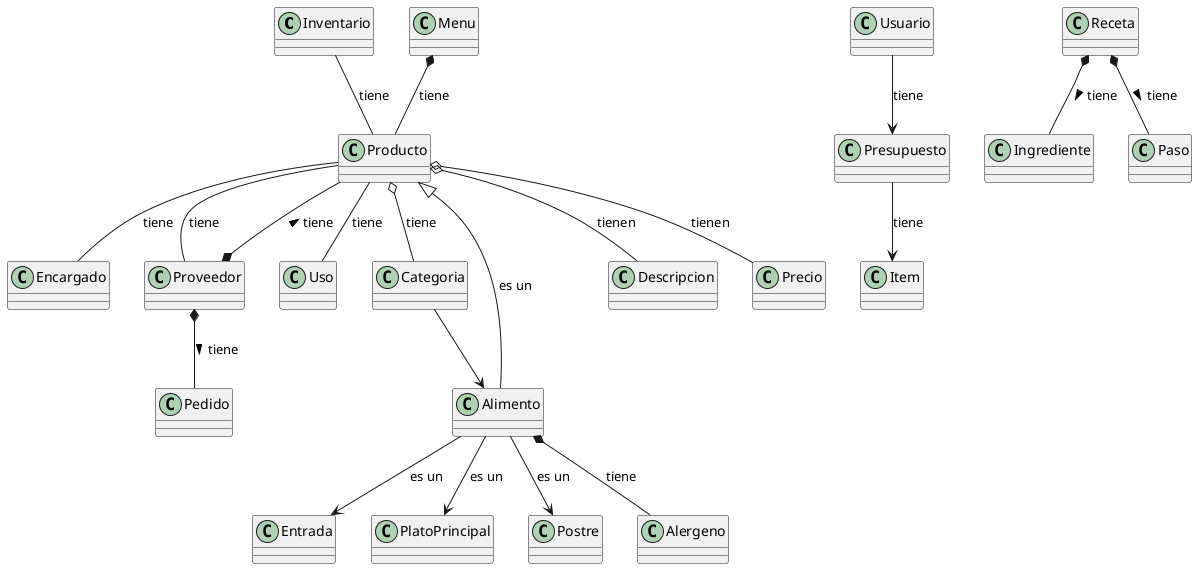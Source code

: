 @startuml

class Inventario {
}

class Producto {
}

class Encargado {
}

class Proveedor {
}

class Uso {
}

class Usuario {
}

class Presupuesto {
}

class Item {
}

class Receta {
}

class Ingrediente {
}

class Paso {
}

class Pedido {
}

class Menu {
}

class Categoria {
}

class Alimento {
}

class Entrada {
}

class PlatoPrincipal {
}

class Postre {
}

class Alergeno {
}

class Descripcion {
}

class Precio {
}

Inventario -- Producto : tiene
Producto -- Encargado : tiene
Producto -- Proveedor : tiene
Producto -- Uso : tiene

Usuario --> Presupuesto : tiene
Presupuesto --> Item : tiene

Receta *-- Ingrediente : tiene >
Receta *-- Paso : tiene >

Proveedor *-- Producto : tiene >
Proveedor *-- Pedido : tiene >

Menu *-- Producto : tiene

Producto o-- Descripcion : tienen
Producto o-- Precio : tienen
Producto o-- Categoria : tiene

Categoria--> Alimento
Alimento --> Entrada : es un
Alimento --> PlatoPrincipal : es un
Alimento --> Postre : es un

Alimento *-- Alergeno : tiene

Producto <|-- Alimento : es un

@enduml
